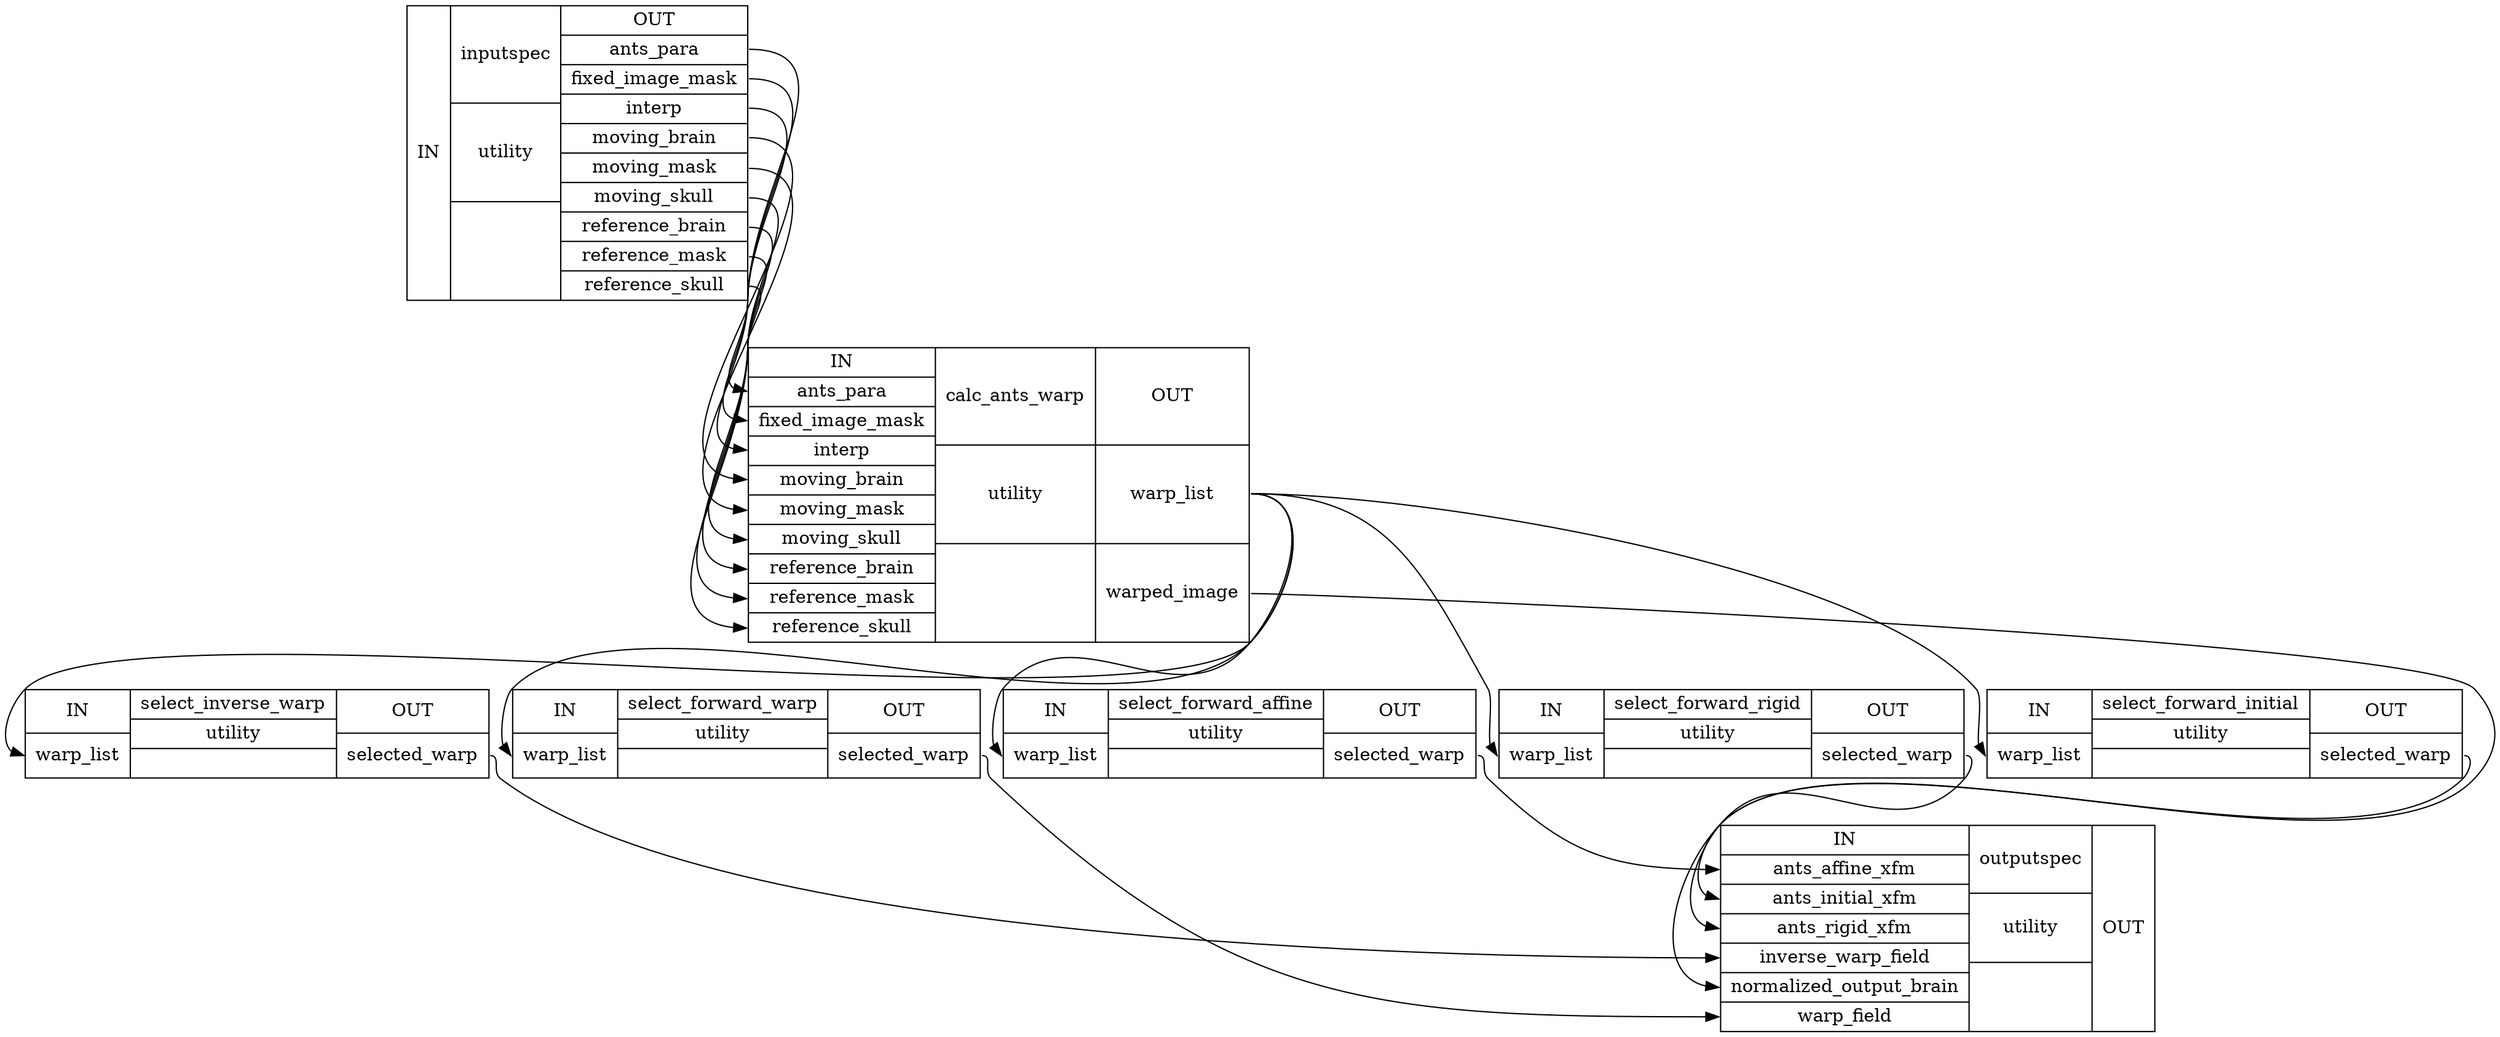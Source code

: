 digraph structs {
node [shape=record];
create_wf_calculate_ants_warpinputspec [label="{IN}|{ inputspec | utility |  }|{OUT|<outantspara> ants_para|<outfixedimagemask> fixed_image_mask|<outinterp> interp|<outmovingbrain> moving_brain|<outmovingmask> moving_mask|<outmovingskull> moving_skull|<outreferencebrain> reference_brain|<outreferencemask> reference_mask|<outreferenceskull> reference_skull}"];
create_wf_calculate_ants_warpcalc_ants_warp [label="{IN|<inantspara> ants_para|<infixedimagemask> fixed_image_mask|<ininterp> interp|<inmovingbrain> moving_brain|<inmovingmask> moving_mask|<inmovingskull> moving_skull|<inreferencebrain> reference_brain|<inreferencemask> reference_mask|<inreferenceskull> reference_skull}|{ calc_ants_warp | utility |  }|{OUT|<outwarplist> warp_list|<outwarpedimage> warped_image}"];
create_wf_calculate_ants_warpselect_inverse_warp [label="{IN|<inwarplist> warp_list}|{ select_inverse_warp | utility |  }|{OUT|<outselectedwarp> selected_warp}"];
create_wf_calculate_ants_warpselect_forward_warp [label="{IN|<inwarplist> warp_list}|{ select_forward_warp | utility |  }|{OUT|<outselectedwarp> selected_warp}"];
create_wf_calculate_ants_warpselect_forward_affine [label="{IN|<inwarplist> warp_list}|{ select_forward_affine | utility |  }|{OUT|<outselectedwarp> selected_warp}"];
create_wf_calculate_ants_warpselect_forward_rigid [label="{IN|<inwarplist> warp_list}|{ select_forward_rigid | utility |  }|{OUT|<outselectedwarp> selected_warp}"];
create_wf_calculate_ants_warpselect_forward_initial [label="{IN|<inwarplist> warp_list}|{ select_forward_initial | utility |  }|{OUT|<outselectedwarp> selected_warp}"];
create_wf_calculate_ants_warpoutputspec [label="{IN|<inantsaffinexfm> ants_affine_xfm|<inantsinitialxfm> ants_initial_xfm|<inantsrigidxfm> ants_rigid_xfm|<ininversewarpfield> inverse_warp_field|<innormalizedoutputbrain> normalized_output_brain|<inwarpfield> warp_field}|{ outputspec | utility |  }|{OUT}"];
create_wf_calculate_ants_warpcalc_ants_warp:outwarpedimage:e -> create_wf_calculate_ants_warpoutputspec:innormalizedoutputbrain:w;
create_wf_calculate_ants_warpcalc_ants_warp:outwarplist:e -> create_wf_calculate_ants_warpselect_forward_affine:inwarplist:w;
create_wf_calculate_ants_warpcalc_ants_warp:outwarplist:e -> create_wf_calculate_ants_warpselect_forward_initial:inwarplist:w;
create_wf_calculate_ants_warpcalc_ants_warp:outwarplist:e -> create_wf_calculate_ants_warpselect_forward_rigid:inwarplist:w;
create_wf_calculate_ants_warpcalc_ants_warp:outwarplist:e -> create_wf_calculate_ants_warpselect_forward_warp:inwarplist:w;
create_wf_calculate_ants_warpcalc_ants_warp:outwarplist:e -> create_wf_calculate_ants_warpselect_inverse_warp:inwarplist:w;
create_wf_calculate_ants_warpinputspec:outantspara:e -> create_wf_calculate_ants_warpcalc_ants_warp:inantspara:w;
create_wf_calculate_ants_warpinputspec:outfixedimagemask:e -> create_wf_calculate_ants_warpcalc_ants_warp:infixedimagemask:w;
create_wf_calculate_ants_warpinputspec:outinterp:e -> create_wf_calculate_ants_warpcalc_ants_warp:ininterp:w;
create_wf_calculate_ants_warpinputspec:outmovingbrain:e -> create_wf_calculate_ants_warpcalc_ants_warp:inmovingbrain:w;
create_wf_calculate_ants_warpinputspec:outmovingmask:e -> create_wf_calculate_ants_warpcalc_ants_warp:inmovingmask:w;
create_wf_calculate_ants_warpinputspec:outmovingskull:e -> create_wf_calculate_ants_warpcalc_ants_warp:inmovingskull:w;
create_wf_calculate_ants_warpinputspec:outreferencebrain:e -> create_wf_calculate_ants_warpcalc_ants_warp:inreferencebrain:w;
create_wf_calculate_ants_warpinputspec:outreferencemask:e -> create_wf_calculate_ants_warpcalc_ants_warp:inreferencemask:w;
create_wf_calculate_ants_warpinputspec:outreferenceskull:e -> create_wf_calculate_ants_warpcalc_ants_warp:inreferenceskull:w;
create_wf_calculate_ants_warpselect_forward_affine:outselectedwarp:e -> create_wf_calculate_ants_warpoutputspec:inantsaffinexfm:w;
create_wf_calculate_ants_warpselect_forward_initial:outselectedwarp:e -> create_wf_calculate_ants_warpoutputspec:inantsinitialxfm:w;
create_wf_calculate_ants_warpselect_forward_rigid:outselectedwarp:e -> create_wf_calculate_ants_warpoutputspec:inantsrigidxfm:w;
create_wf_calculate_ants_warpselect_forward_warp:outselectedwarp:e -> create_wf_calculate_ants_warpoutputspec:inwarpfield:w;
create_wf_calculate_ants_warpselect_inverse_warp:outselectedwarp:e -> create_wf_calculate_ants_warpoutputspec:ininversewarpfield:w;
}